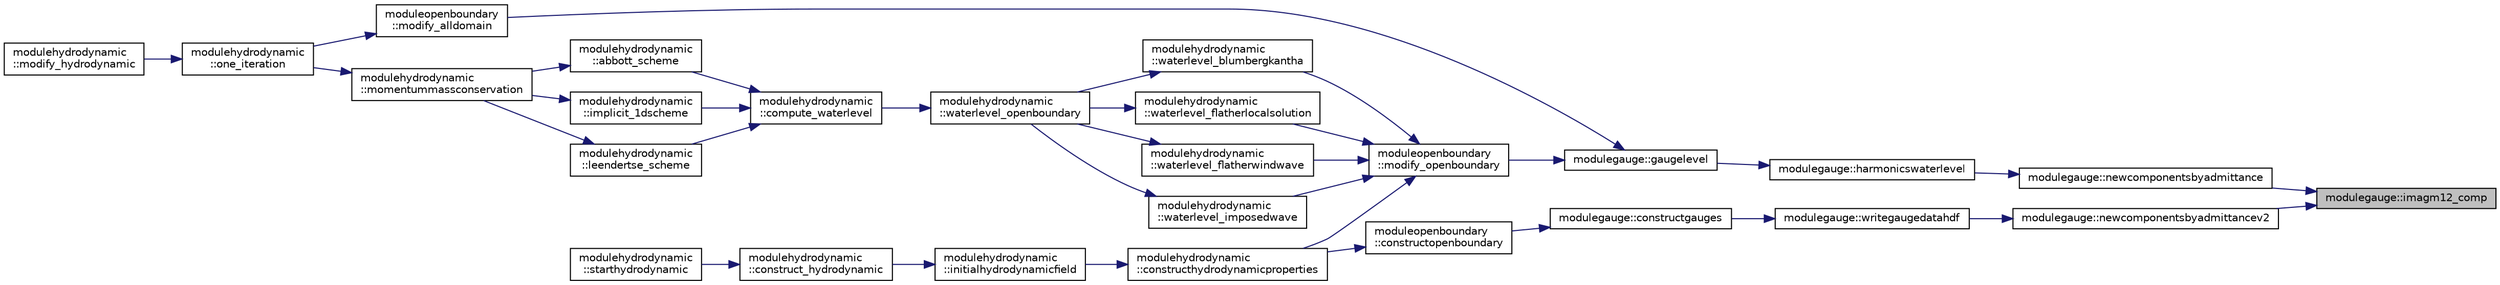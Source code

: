 digraph "modulegauge::imagm12_comp"
{
 // LATEX_PDF_SIZE
  edge [fontname="Helvetica",fontsize="10",labelfontname="Helvetica",labelfontsize="10"];
  node [fontname="Helvetica",fontsize="10",shape=record];
  rankdir="RL";
  Node1 [label="modulegauge::imagm12_comp",height=0.2,width=0.4,color="black", fillcolor="grey75", style="filled", fontcolor="black",tooltip=" "];
  Node1 -> Node2 [dir="back",color="midnightblue",fontsize="10",style="solid"];
  Node2 [label="modulegauge::newcomponentsbyadmittance",height=0.2,width=0.4,color="black", fillcolor="white", style="filled",URL="$namespacemodulegauge.html#a595eb00804040bb46c4684d46b5ed2eb",tooltip=" "];
  Node2 -> Node3 [dir="back",color="midnightblue",fontsize="10",style="solid"];
  Node3 [label="modulegauge::harmonicswaterlevel",height=0.2,width=0.4,color="black", fillcolor="white", style="filled",URL="$namespacemodulegauge.html#a7de5a32e5ee02eaed3c8a598bbb65cb9",tooltip=" "];
  Node3 -> Node4 [dir="back",color="midnightblue",fontsize="10",style="solid"];
  Node4 [label="modulegauge::gaugelevel",height=0.2,width=0.4,color="black", fillcolor="white", style="filled",URL="$namespacemodulegauge.html#a40e51c18500557c90968e17a5ec8a550",tooltip=" "];
  Node4 -> Node5 [dir="back",color="midnightblue",fontsize="10",style="solid"];
  Node5 [label="moduleopenboundary\l::modify_alldomain",height=0.2,width=0.4,color="black", fillcolor="white", style="filled",URL="$namespacemoduleopenboundary.html#aff2a2f4ab16c35a036f9e00575fed103",tooltip=" "];
  Node5 -> Node6 [dir="back",color="midnightblue",fontsize="10",style="solid"];
  Node6 [label="modulehydrodynamic\l::one_iteration",height=0.2,width=0.4,color="black", fillcolor="white", style="filled",URL="$namespacemodulehydrodynamic.html#a054b8ffaff698f4cc430c2f7f0bc0da9",tooltip=" "];
  Node6 -> Node7 [dir="back",color="midnightblue",fontsize="10",style="solid"];
  Node7 [label="modulehydrodynamic\l::modify_hydrodynamic",height=0.2,width=0.4,color="black", fillcolor="white", style="filled",URL="$namespacemodulehydrodynamic.html#a54656696e009a87a266514744beb5baa",tooltip=" "];
  Node4 -> Node8 [dir="back",color="midnightblue",fontsize="10",style="solid"];
  Node8 [label="moduleopenboundary\l::modify_openboundary",height=0.2,width=0.4,color="black", fillcolor="white", style="filled",URL="$namespacemoduleopenboundary.html#ab4eb76c328f66777a2d624134933208e",tooltip=" "];
  Node8 -> Node9 [dir="back",color="midnightblue",fontsize="10",style="solid"];
  Node9 [label="modulehydrodynamic\l::constructhydrodynamicproperties",height=0.2,width=0.4,color="black", fillcolor="white", style="filled",URL="$namespacemodulehydrodynamic.html#af871717e205963c29069ba0ee23cd512",tooltip=" "];
  Node9 -> Node10 [dir="back",color="midnightblue",fontsize="10",style="solid"];
  Node10 [label="modulehydrodynamic\l::initialhydrodynamicfield",height=0.2,width=0.4,color="black", fillcolor="white", style="filled",URL="$namespacemodulehydrodynamic.html#a4627a0c2583b12e5490b0ddf81573972",tooltip=" "];
  Node10 -> Node11 [dir="back",color="midnightblue",fontsize="10",style="solid"];
  Node11 [label="modulehydrodynamic\l::construct_hydrodynamic",height=0.2,width=0.4,color="black", fillcolor="white", style="filled",URL="$namespacemodulehydrodynamic.html#a71f29b5c93f202c8e783ecb892b1b497",tooltip=" "];
  Node11 -> Node12 [dir="back",color="midnightblue",fontsize="10",style="solid"];
  Node12 [label="modulehydrodynamic\l::starthydrodynamic",height=0.2,width=0.4,color="black", fillcolor="white", style="filled",URL="$namespacemodulehydrodynamic.html#aa7fce185f2ed7a388275da8a22d7d150",tooltip=" "];
  Node8 -> Node13 [dir="back",color="midnightblue",fontsize="10",style="solid"];
  Node13 [label="modulehydrodynamic\l::waterlevel_blumbergkantha",height=0.2,width=0.4,color="black", fillcolor="white", style="filled",URL="$namespacemodulehydrodynamic.html#ae5c38adbe04a8331efddb3eb147a9de3",tooltip=" "];
  Node13 -> Node14 [dir="back",color="midnightblue",fontsize="10",style="solid"];
  Node14 [label="modulehydrodynamic\l::waterlevel_openboundary",height=0.2,width=0.4,color="black", fillcolor="white", style="filled",URL="$namespacemodulehydrodynamic.html#abc3f56e92d973f39a2bde89ee0ee561f",tooltip=" "];
  Node14 -> Node15 [dir="back",color="midnightblue",fontsize="10",style="solid"];
  Node15 [label="modulehydrodynamic\l::compute_waterlevel",height=0.2,width=0.4,color="black", fillcolor="white", style="filled",URL="$namespacemodulehydrodynamic.html#abe745b3932a59db4111fe2798a0c335d",tooltip=" "];
  Node15 -> Node16 [dir="back",color="midnightblue",fontsize="10",style="solid"];
  Node16 [label="modulehydrodynamic\l::abbott_scheme",height=0.2,width=0.4,color="black", fillcolor="white", style="filled",URL="$namespacemodulehydrodynamic.html#ab24f3a1aadd0e5ea548005ab690517a5",tooltip=" "];
  Node16 -> Node17 [dir="back",color="midnightblue",fontsize="10",style="solid"];
  Node17 [label="modulehydrodynamic\l::momentummassconservation",height=0.2,width=0.4,color="black", fillcolor="white", style="filled",URL="$namespacemodulehydrodynamic.html#aa05a995dd1f1f6550d1ecdfb0a0bab47",tooltip=" "];
  Node17 -> Node6 [dir="back",color="midnightblue",fontsize="10",style="solid"];
  Node15 -> Node18 [dir="back",color="midnightblue",fontsize="10",style="solid"];
  Node18 [label="modulehydrodynamic\l::implicit_1dscheme",height=0.2,width=0.4,color="black", fillcolor="white", style="filled",URL="$namespacemodulehydrodynamic.html#aad271ff300fe974ab4d13ed6f1bd315d",tooltip=" "];
  Node18 -> Node17 [dir="back",color="midnightblue",fontsize="10",style="solid"];
  Node15 -> Node19 [dir="back",color="midnightblue",fontsize="10",style="solid"];
  Node19 [label="modulehydrodynamic\l::leendertse_scheme",height=0.2,width=0.4,color="black", fillcolor="white", style="filled",URL="$namespacemodulehydrodynamic.html#a8ca7371a9688becd96976013be92880a",tooltip=" "];
  Node19 -> Node17 [dir="back",color="midnightblue",fontsize="10",style="solid"];
  Node8 -> Node20 [dir="back",color="midnightblue",fontsize="10",style="solid"];
  Node20 [label="modulehydrodynamic\l::waterlevel_flatherlocalsolution",height=0.2,width=0.4,color="black", fillcolor="white", style="filled",URL="$namespacemodulehydrodynamic.html#a9e27696e9df4a46aae637e4ecb5bb626",tooltip=" "];
  Node20 -> Node14 [dir="back",color="midnightblue",fontsize="10",style="solid"];
  Node8 -> Node21 [dir="back",color="midnightblue",fontsize="10",style="solid"];
  Node21 [label="modulehydrodynamic\l::waterlevel_flatherwindwave",height=0.2,width=0.4,color="black", fillcolor="white", style="filled",URL="$namespacemodulehydrodynamic.html#aa36b2a7f404946cca85cc210b1e51696",tooltip=" "];
  Node21 -> Node14 [dir="back",color="midnightblue",fontsize="10",style="solid"];
  Node8 -> Node22 [dir="back",color="midnightblue",fontsize="10",style="solid"];
  Node22 [label="modulehydrodynamic\l::waterlevel_imposedwave",height=0.2,width=0.4,color="black", fillcolor="white", style="filled",URL="$namespacemodulehydrodynamic.html#a25549ff328b3933642ae5a9112a7d2ba",tooltip=" "];
  Node22 -> Node14 [dir="back",color="midnightblue",fontsize="10",style="solid"];
  Node1 -> Node23 [dir="back",color="midnightblue",fontsize="10",style="solid"];
  Node23 [label="modulegauge::newcomponentsbyadmittancev2",height=0.2,width=0.4,color="black", fillcolor="white", style="filled",URL="$namespacemodulegauge.html#ac754b86d90578ff131adeb4a3ac03dc5",tooltip=" "];
  Node23 -> Node24 [dir="back",color="midnightblue",fontsize="10",style="solid"];
  Node24 [label="modulegauge::writegaugedatahdf",height=0.2,width=0.4,color="black", fillcolor="white", style="filled",URL="$namespacemodulegauge.html#a473e631b98b7b3cb869f4ede62f77425",tooltip=" "];
  Node24 -> Node25 [dir="back",color="midnightblue",fontsize="10",style="solid"];
  Node25 [label="modulegauge::constructgauges",height=0.2,width=0.4,color="black", fillcolor="white", style="filled",URL="$namespacemodulegauge.html#a5f441d56f4c693dc4323df1e0d702ea6",tooltip=" "];
  Node25 -> Node26 [dir="back",color="midnightblue",fontsize="10",style="solid"];
  Node26 [label="moduleopenboundary\l::constructopenboundary",height=0.2,width=0.4,color="black", fillcolor="white", style="filled",URL="$namespacemoduleopenboundary.html#a4de0cd486a833b86ff9e035de046ff81",tooltip=" "];
  Node26 -> Node9 [dir="back",color="midnightblue",fontsize="10",style="solid"];
}
